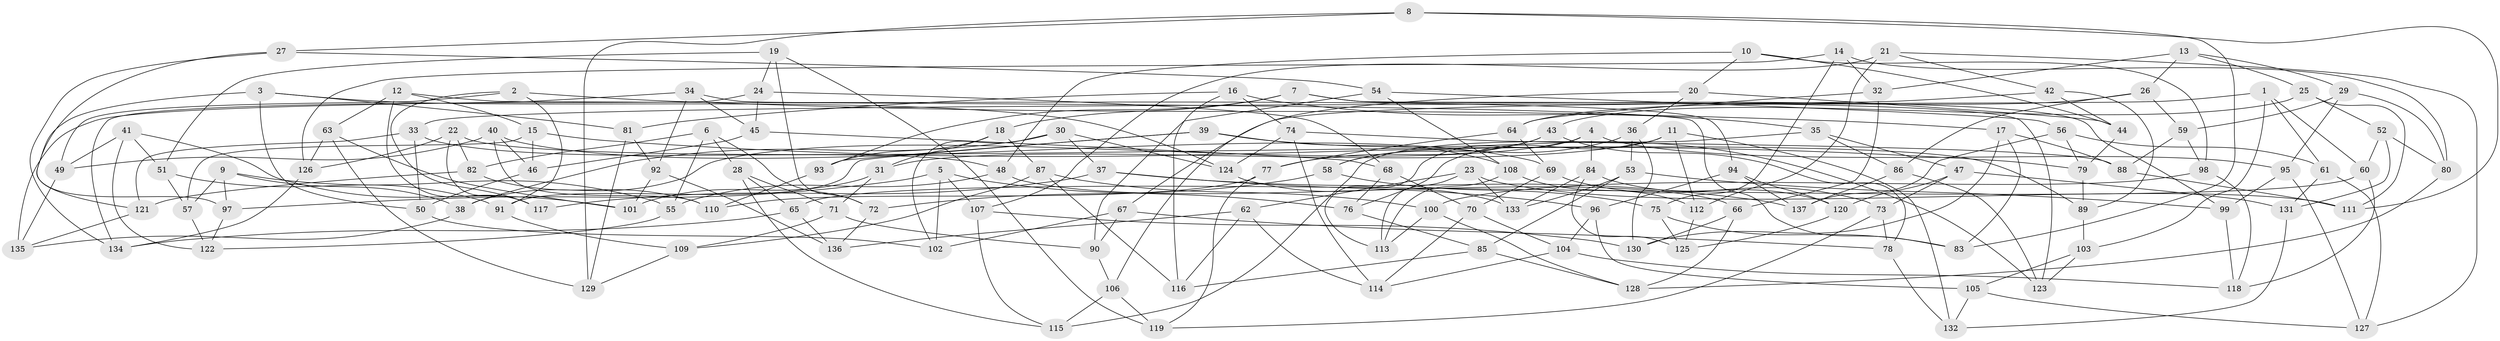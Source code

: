 // coarse degree distribution, {12: 0.014492753623188406, 11: 0.043478260869565216, 4: 0.6231884057971014, 7: 0.043478260869565216, 9: 0.10144927536231885, 10: 0.043478260869565216, 8: 0.043478260869565216, 2: 0.014492753623188406, 3: 0.07246376811594203}
// Generated by graph-tools (version 1.1) at 2025/53/03/04/25 22:53:45]
// undirected, 137 vertices, 274 edges
graph export_dot {
  node [color=gray90,style=filled];
  1;
  2;
  3;
  4;
  5;
  6;
  7;
  8;
  9;
  10;
  11;
  12;
  13;
  14;
  15;
  16;
  17;
  18;
  19;
  20;
  21;
  22;
  23;
  24;
  25;
  26;
  27;
  28;
  29;
  30;
  31;
  32;
  33;
  34;
  35;
  36;
  37;
  38;
  39;
  40;
  41;
  42;
  43;
  44;
  45;
  46;
  47;
  48;
  49;
  50;
  51;
  52;
  53;
  54;
  55;
  56;
  57;
  58;
  59;
  60;
  61;
  62;
  63;
  64;
  65;
  66;
  67;
  68;
  69;
  70;
  71;
  72;
  73;
  74;
  75;
  76;
  77;
  78;
  79;
  80;
  81;
  82;
  83;
  84;
  85;
  86;
  87;
  88;
  89;
  90;
  91;
  92;
  93;
  94;
  95;
  96;
  97;
  98;
  99;
  100;
  101;
  102;
  103;
  104;
  105;
  106;
  107;
  108;
  109;
  110;
  111;
  112;
  113;
  114;
  115;
  116;
  117;
  118;
  119;
  120;
  121;
  122;
  123;
  124;
  125;
  126;
  127;
  128;
  129;
  130;
  131;
  132;
  133;
  134;
  135;
  136;
  137;
  1 -- 33;
  1 -- 61;
  1 -- 103;
  1 -- 60;
  2 -- 117;
  2 -- 17;
  2 -- 49;
  2 -- 91;
  3 -- 124;
  3 -- 121;
  3 -- 81;
  3 -- 50;
  4 -- 95;
  4 -- 38;
  4 -- 113;
  4 -- 84;
  5 -- 76;
  5 -- 107;
  5 -- 102;
  5 -- 97;
  6 -- 55;
  6 -- 82;
  6 -- 72;
  6 -- 28;
  7 -- 123;
  7 -- 99;
  7 -- 18;
  7 -- 93;
  8 -- 111;
  8 -- 129;
  8 -- 27;
  8 -- 83;
  9 -- 97;
  9 -- 38;
  9 -- 57;
  9 -- 55;
  10 -- 20;
  10 -- 48;
  10 -- 98;
  10 -- 44;
  11 -- 132;
  11 -- 31;
  11 -- 76;
  11 -- 112;
  12 -- 15;
  12 -- 83;
  12 -- 117;
  12 -- 63;
  13 -- 25;
  13 -- 26;
  13 -- 29;
  13 -- 32;
  14 -- 75;
  14 -- 126;
  14 -- 80;
  14 -- 32;
  15 -- 79;
  15 -- 57;
  15 -- 46;
  16 -- 35;
  16 -- 81;
  16 -- 116;
  16 -- 74;
  17 -- 83;
  17 -- 88;
  17 -- 130;
  18 -- 93;
  18 -- 87;
  18 -- 31;
  19 -- 119;
  19 -- 51;
  19 -- 72;
  19 -- 24;
  20 -- 36;
  20 -- 106;
  20 -- 44;
  21 -- 107;
  21 -- 112;
  21 -- 42;
  21 -- 127;
  22 -- 82;
  22 -- 89;
  22 -- 126;
  22 -- 117;
  23 -- 133;
  23 -- 111;
  23 -- 62;
  23 -- 113;
  24 -- 45;
  24 -- 134;
  24 -- 68;
  25 -- 52;
  25 -- 111;
  25 -- 43;
  26 -- 86;
  26 -- 64;
  26 -- 59;
  27 -- 134;
  27 -- 97;
  27 -- 54;
  28 -- 65;
  28 -- 115;
  28 -- 71;
  29 -- 80;
  29 -- 95;
  29 -- 59;
  30 -- 38;
  30 -- 124;
  30 -- 37;
  30 -- 102;
  31 -- 71;
  31 -- 101;
  32 -- 66;
  32 -- 64;
  33 -- 48;
  33 -- 50;
  33 -- 121;
  34 -- 45;
  34 -- 135;
  34 -- 94;
  34 -- 92;
  35 -- 47;
  35 -- 115;
  35 -- 86;
  36 -- 58;
  36 -- 53;
  36 -- 130;
  37 -- 117;
  37 -- 96;
  37 -- 137;
  38 -- 135;
  39 -- 91;
  39 -- 123;
  39 -- 108;
  39 -- 93;
  40 -- 110;
  40 -- 69;
  40 -- 46;
  40 -- 49;
  41 -- 51;
  41 -- 101;
  41 -- 122;
  41 -- 49;
  42 -- 44;
  42 -- 67;
  42 -- 89;
  43 -- 58;
  43 -- 78;
  43 -- 77;
  44 -- 79;
  45 -- 46;
  45 -- 68;
  46 -- 50;
  47 -- 120;
  47 -- 73;
  47 -- 131;
  48 -- 55;
  48 -- 66;
  49 -- 135;
  50 -- 102;
  51 -- 57;
  51 -- 91;
  52 -- 80;
  52 -- 60;
  52 -- 131;
  53 -- 133;
  53 -- 99;
  53 -- 85;
  54 -- 108;
  54 -- 56;
  54 -- 90;
  55 -- 122;
  56 -- 79;
  56 -- 61;
  56 -- 137;
  57 -- 122;
  58 -- 75;
  58 -- 72;
  59 -- 98;
  59 -- 88;
  60 -- 118;
  60 -- 65;
  61 -- 127;
  61 -- 131;
  62 -- 116;
  62 -- 136;
  62 -- 114;
  63 -- 101;
  63 -- 129;
  63 -- 126;
  64 -- 69;
  64 -- 77;
  65 -- 134;
  65 -- 136;
  66 -- 128;
  66 -- 130;
  67 -- 90;
  67 -- 102;
  67 -- 78;
  68 -- 70;
  68 -- 76;
  69 -- 70;
  69 -- 73;
  70 -- 114;
  70 -- 104;
  71 -- 90;
  71 -- 109;
  72 -- 136;
  73 -- 78;
  73 -- 119;
  74 -- 124;
  74 -- 88;
  74 -- 114;
  75 -- 125;
  75 -- 83;
  76 -- 85;
  77 -- 119;
  77 -- 110;
  78 -- 132;
  79 -- 89;
  80 -- 128;
  81 -- 129;
  81 -- 92;
  82 -- 121;
  82 -- 110;
  84 -- 120;
  84 -- 125;
  84 -- 133;
  85 -- 116;
  85 -- 128;
  86 -- 123;
  86 -- 137;
  87 -- 116;
  87 -- 100;
  87 -- 109;
  88 -- 111;
  89 -- 103;
  90 -- 106;
  91 -- 109;
  92 -- 136;
  92 -- 101;
  93 -- 110;
  94 -- 120;
  94 -- 137;
  94 -- 96;
  95 -- 127;
  95 -- 99;
  96 -- 104;
  96 -- 105;
  97 -- 122;
  98 -- 100;
  98 -- 118;
  99 -- 118;
  100 -- 113;
  100 -- 128;
  103 -- 123;
  103 -- 105;
  104 -- 118;
  104 -- 114;
  105 -- 127;
  105 -- 132;
  106 -- 115;
  106 -- 119;
  107 -- 115;
  107 -- 130;
  108 -- 113;
  108 -- 112;
  109 -- 129;
  112 -- 125;
  120 -- 125;
  121 -- 135;
  124 -- 133;
  126 -- 134;
  131 -- 132;
}
